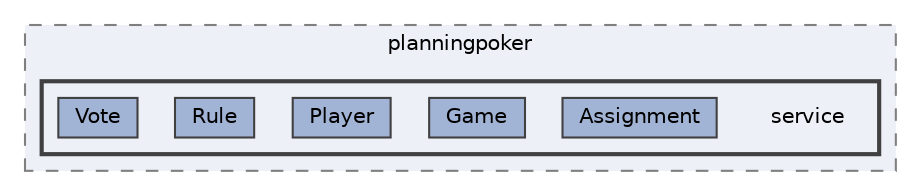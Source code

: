 digraph "src/main/java/com/master1/planningpoker/service"
{
 // LATEX_PDF_SIZE
  bgcolor="transparent";
  edge [fontname=Helvetica,fontsize=10,labelfontname=Helvetica,labelfontsize=10];
  node [fontname=Helvetica,fontsize=10,shape=box,height=0.2,width=0.4];
  compound=true
  subgraph clusterdir_a1e3ae3d568df64c5fd4b494d6ae4765 {
    graph [ bgcolor="#edf0f7", pencolor="grey50", label="planningpoker", fontname=Helvetica,fontsize=10 style="filled,dashed", URL="dir_a1e3ae3d568df64c5fd4b494d6ae4765.html",tooltip=""]
  subgraph clusterdir_89a7d3c43fd094a57c658eccbd2a1ca3 {
    graph [ bgcolor="#edf0f7", pencolor="grey25", label="", fontname=Helvetica,fontsize=10 style="filled,bold", URL="dir_89a7d3c43fd094a57c658eccbd2a1ca3.html",tooltip=""]
    dir_89a7d3c43fd094a57c658eccbd2a1ca3 [shape=plaintext, label="service"];
  dir_76dc5d6c433d443af82b86e5d3fa1ca6 [label="Assignment", fillcolor="#a2b4d6", color="grey25", style="filled", URL="dir_76dc5d6c433d443af82b86e5d3fa1ca6.html",tooltip=""];
  dir_9cccd5c427cc518b40992b125b485124 [label="Game", fillcolor="#a2b4d6", color="grey25", style="filled", URL="dir_9cccd5c427cc518b40992b125b485124.html",tooltip=""];
  dir_ec678b8d2602ee14fbe0102d06e47b6b [label="Player", fillcolor="#a2b4d6", color="grey25", style="filled", URL="dir_ec678b8d2602ee14fbe0102d06e47b6b.html",tooltip=""];
  dir_1eb6b8a5bc1eeefc95ef4e239a94b006 [label="Rule", fillcolor="#a2b4d6", color="grey25", style="filled", URL="dir_1eb6b8a5bc1eeefc95ef4e239a94b006.html",tooltip=""];
  dir_15fad13b29413742ed6137a7f015bcf8 [label="Vote", fillcolor="#a2b4d6", color="grey25", style="filled", URL="dir_15fad13b29413742ed6137a7f015bcf8.html",tooltip=""];
  }
  }
}
